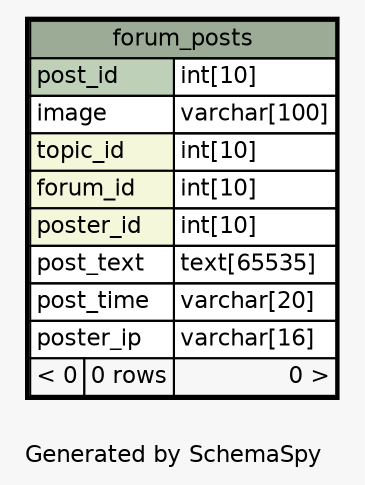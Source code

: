 // dot 2.38.0 on Mac OS X 10.9.4
// SchemaSpy rev 590
digraph "oneDegreeRelationshipsDiagram" {
  graph [
    rankdir="RL"
    bgcolor="#f7f7f7"
    label="\nGenerated by SchemaSpy"
    labeljust="l"
    nodesep="0.18"
    ranksep="0.46"
    fontname="Helvetica"
    fontsize="11"
  ];
  node [
    fontname="Helvetica"
    fontsize="11"
    shape="plaintext"
  ];
  edge [
    arrowsize="0.8"
  ];
  "forum_posts" [
    label=<
    <TABLE BORDER="2" CELLBORDER="1" CELLSPACING="0" BGCOLOR="#ffffff">
      <TR><TD COLSPAN="3" BGCOLOR="#9bab96" ALIGN="CENTER">forum_posts</TD></TR>
      <TR><TD PORT="post_id" COLSPAN="2" BGCOLOR="#bed1b8" ALIGN="LEFT">post_id</TD><TD PORT="post_id.type" ALIGN="LEFT">int[10]</TD></TR>
      <TR><TD PORT="image" COLSPAN="2" ALIGN="LEFT">image</TD><TD PORT="image.type" ALIGN="LEFT">varchar[100]</TD></TR>
      <TR><TD PORT="topic_id" COLSPAN="2" BGCOLOR="#f4f7da" ALIGN="LEFT">topic_id</TD><TD PORT="topic_id.type" ALIGN="LEFT">int[10]</TD></TR>
      <TR><TD PORT="forum_id" COLSPAN="2" BGCOLOR="#f4f7da" ALIGN="LEFT">forum_id</TD><TD PORT="forum_id.type" ALIGN="LEFT">int[10]</TD></TR>
      <TR><TD PORT="poster_id" COLSPAN="2" BGCOLOR="#f4f7da" ALIGN="LEFT">poster_id</TD><TD PORT="poster_id.type" ALIGN="LEFT">int[10]</TD></TR>
      <TR><TD PORT="post_text" COLSPAN="2" ALIGN="LEFT">post_text</TD><TD PORT="post_text.type" ALIGN="LEFT">text[65535]</TD></TR>
      <TR><TD PORT="post_time" COLSPAN="2" ALIGN="LEFT">post_time</TD><TD PORT="post_time.type" ALIGN="LEFT">varchar[20]</TD></TR>
      <TR><TD PORT="poster_ip" COLSPAN="2" ALIGN="LEFT">poster_ip</TD><TD PORT="poster_ip.type" ALIGN="LEFT">varchar[16]</TD></TR>
      <TR><TD ALIGN="LEFT" BGCOLOR="#f7f7f7">&lt; 0</TD><TD ALIGN="RIGHT" BGCOLOR="#f7f7f7">0 rows</TD><TD ALIGN="RIGHT" BGCOLOR="#f7f7f7">0 &gt;</TD></TR>
    </TABLE>>
    URL="forum_posts.html"
    tooltip="forum_posts"
  ];
}
